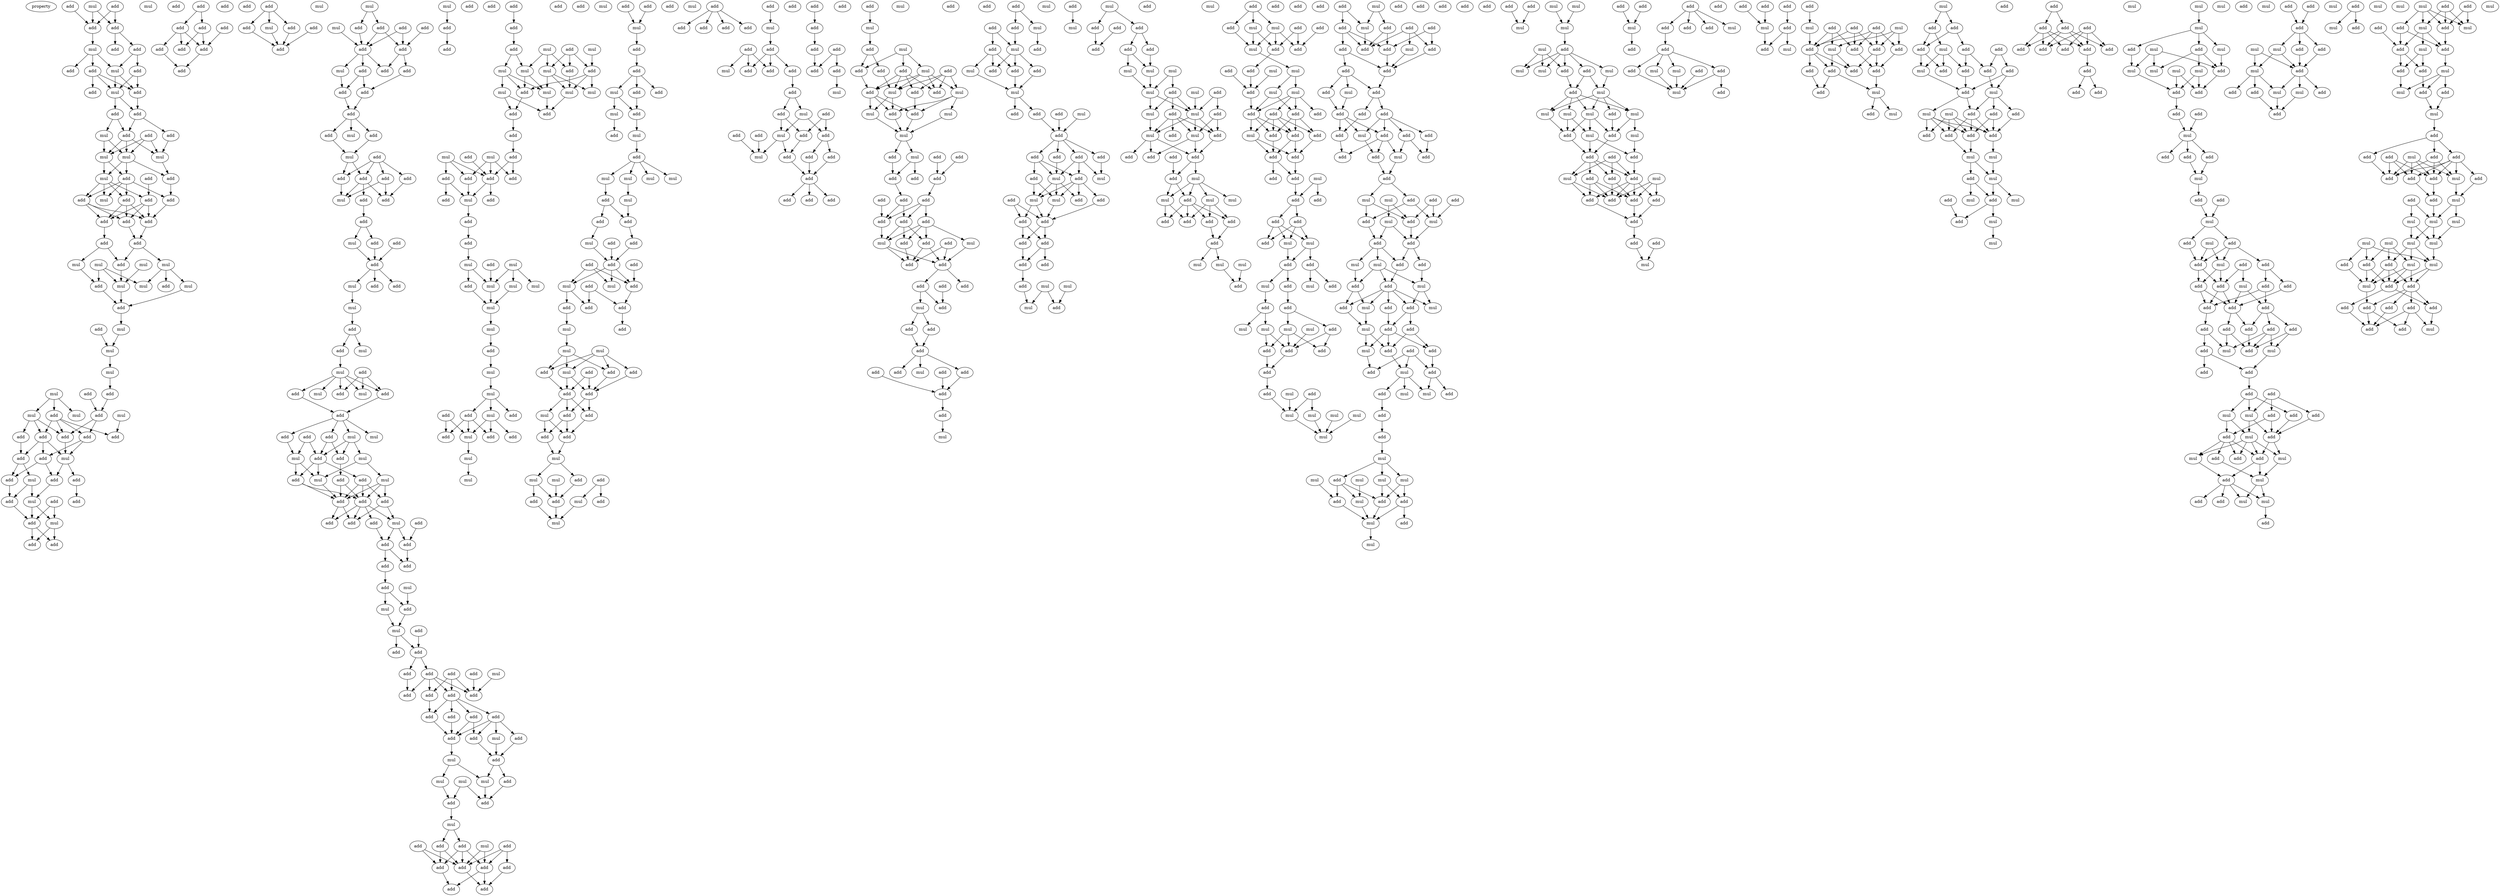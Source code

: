 digraph {
    node [fontcolor=black]
    property [mul=2,lf=1.7]
    0 [ label = add ];
    1 [ label = mul ];
    2 [ label = add ];
    3 [ label = add ];
    4 [ label = add ];
    5 [ label = mul ];
    6 [ label = add ];
    7 [ label = add ];
    8 [ label = add ];
    9 [ label = add ];
    10 [ label = add ];
    11 [ label = mul ];
    12 [ label = add ];
    13 [ label = mul ];
    14 [ label = add ];
    15 [ label = add ];
    16 [ label = add ];
    17 [ label = mul ];
    18 [ label = add ];
    19 [ label = add ];
    20 [ label = add ];
    21 [ label = mul ];
    22 [ label = mul ];
    23 [ label = mul ];
    24 [ label = mul ];
    25 [ label = add ];
    26 [ label = mul ];
    27 [ label = add ];
    28 [ label = add ];
    29 [ label = add ];
    30 [ label = mul ];
    31 [ label = add ];
    32 [ label = add ];
    33 [ label = add ];
    34 [ label = add ];
    35 [ label = add ];
    36 [ label = add ];
    37 [ label = add ];
    38 [ label = add ];
    39 [ label = mul ];
    40 [ label = add ];
    41 [ label = mul ];
    42 [ label = mul ];
    43 [ label = mul ];
    44 [ label = add ];
    45 [ label = mul ];
    46 [ label = add ];
    47 [ label = mul ];
    48 [ label = mul ];
    49 [ label = add ];
    50 [ label = add ];
    51 [ label = mul ];
    52 [ label = mul ];
    53 [ label = mul ];
    54 [ label = add ];
    55 [ label = mul ];
    56 [ label = add ];
    57 [ label = add ];
    58 [ label = mul ];
    59 [ label = mul ];
    60 [ label = add ];
    61 [ label = mul ];
    62 [ label = add ];
    63 [ label = add ];
    64 [ label = add ];
    65 [ label = add ];
    66 [ label = add ];
    67 [ label = mul ];
    68 [ label = add ];
    69 [ label = add ];
    70 [ label = add ];
    71 [ label = add ];
    72 [ label = mul ];
    73 [ label = add ];
    74 [ label = mul ];
    75 [ label = add ];
    76 [ label = add ];
    77 [ label = add ];
    78 [ label = add ];
    79 [ label = mul ];
    80 [ label = add ];
    81 [ label = add ];
    82 [ label = add ];
    83 [ label = add ];
    84 [ label = add ];
    85 [ label = add ];
    86 [ label = add ];
    87 [ label = add ];
    88 [ label = add ];
    89 [ label = add ];
    90 [ label = add ];
    91 [ label = add ];
    92 [ label = add ];
    93 [ label = add ];
    94 [ label = mul ];
    95 [ label = add ];
    96 [ label = add ];
    97 [ label = mul ];
    98 [ label = add ];
    99 [ label = add ];
    100 [ label = mul ];
    101 [ label = add ];
    102 [ label = add ];
    103 [ label = add ];
    104 [ label = add ];
    105 [ label = mul ];
    106 [ label = add ];
    107 [ label = add ];
    108 [ label = mul ];
    109 [ label = add ];
    110 [ label = add ];
    111 [ label = add ];
    112 [ label = add ];
    113 [ label = add ];
    114 [ label = add ];
    115 [ label = add ];
    116 [ label = mul ];
    117 [ label = add ];
    118 [ label = mul ];
    119 [ label = add ];
    120 [ label = add ];
    121 [ label = add ];
    122 [ label = add ];
    123 [ label = add ];
    124 [ label = add ];
    125 [ label = mul ];
    126 [ label = add ];
    127 [ label = add ];
    128 [ label = mul ];
    129 [ label = add ];
    130 [ label = add ];
    131 [ label = mul ];
    132 [ label = add ];
    133 [ label = add ];
    134 [ label = add ];
    135 [ label = add ];
    136 [ label = mul ];
    137 [ label = add ];
    138 [ label = add ];
    139 [ label = mul ];
    140 [ label = add ];
    141 [ label = add ];
    142 [ label = add ];
    143 [ label = mul ];
    144 [ label = add ];
    145 [ label = mul ];
    146 [ label = mul ];
    147 [ label = add ];
    148 [ label = add ];
    149 [ label = mul ];
    150 [ label = add ];
    151 [ label = add ];
    152 [ label = add ];
    153 [ label = mul ];
    154 [ label = add ];
    155 [ label = mul ];
    156 [ label = add ];
    157 [ label = mul ];
    158 [ label = mul ];
    159 [ label = add ];
    160 [ label = add ];
    161 [ label = mul ];
    162 [ label = mul ];
    163 [ label = add ];
    164 [ label = add ];
    165 [ label = add ];
    166 [ label = add ];
    167 [ label = add ];
    168 [ label = add ];
    169 [ label = add ];
    170 [ label = add ];
    171 [ label = mul ];
    172 [ label = add ];
    173 [ label = add ];
    174 [ label = add ];
    175 [ label = add ];
    176 [ label = add ];
    177 [ label = add ];
    178 [ label = mul ];
    179 [ label = add ];
    180 [ label = mul ];
    181 [ label = add ];
    182 [ label = mul ];
    183 [ label = add ];
    184 [ label = add ];
    185 [ label = add ];
    186 [ label = add ];
    187 [ label = mul ];
    188 [ label = add ];
    189 [ label = add ];
    190 [ label = add ];
    191 [ label = add ];
    192 [ label = add ];
    193 [ label = add ];
    194 [ label = add ];
    195 [ label = add ];
    196 [ label = add ];
    197 [ label = add ];
    198 [ label = add ];
    199 [ label = mul ];
    200 [ label = add ];
    201 [ label = add ];
    202 [ label = add ];
    203 [ label = mul ];
    204 [ label = add ];
    205 [ label = mul ];
    206 [ label = mul ];
    207 [ label = mul ];
    208 [ label = add ];
    209 [ label = add ];
    210 [ label = add ];
    211 [ label = mul ];
    212 [ label = add ];
    213 [ label = add ];
    214 [ label = add ];
    215 [ label = add ];
    216 [ label = mul ];
    217 [ label = add ];
    218 [ label = add ];
    219 [ label = add ];
    220 [ label = add ];
    221 [ label = add ];
    222 [ label = add ];
    223 [ label = add ];
    224 [ label = add ];
    225 [ label = add ];
    226 [ label = mul ];
    227 [ label = mul ];
    228 [ label = add ];
    229 [ label = add ];
    230 [ label = mul ];
    231 [ label = mul ];
    232 [ label = add ];
    233 [ label = mul ];
    234 [ label = add ];
    235 [ label = mul ];
    236 [ label = mul ];
    237 [ label = mul ];
    238 [ label = add ];
    239 [ label = mul ];
    240 [ label = add ];
    241 [ label = add ];
    242 [ label = add ];
    243 [ label = add ];
    244 [ label = add ];
    245 [ label = mul ];
    246 [ label = mul ];
    247 [ label = add ];
    248 [ label = add ];
    249 [ label = add ];
    250 [ label = add ];
    251 [ label = add ];
    252 [ label = mul ];
    253 [ label = add ];
    254 [ label = add ];
    255 [ label = add ];
    256 [ label = mul ];
    257 [ label = mul ];
    258 [ label = add ];
    259 [ label = mul ];
    260 [ label = add ];
    261 [ label = mul ];
    262 [ label = mul ];
    263 [ label = mul ];
    264 [ label = mul ];
    265 [ label = add ];
    266 [ label = add ];
    267 [ label = mul ];
    268 [ label = mul ];
    269 [ label = mul ];
    270 [ label = add ];
    271 [ label = add ];
    272 [ label = mul ];
    273 [ label = add ];
    274 [ label = add ];
    275 [ label = add ];
    276 [ label = add ];
    277 [ label = mul ];
    278 [ label = mul ];
    279 [ label = add ];
    280 [ label = add ];
    281 [ label = mul ];
    282 [ label = mul ];
    283 [ label = add ];
    284 [ label = add ];
    285 [ label = mul ];
    286 [ label = add ];
    287 [ label = add ];
    288 [ label = mul ];
    289 [ label = add ];
    290 [ label = add ];
    291 [ label = mul ];
    292 [ label = add ];
    293 [ label = mul ];
    294 [ label = mul ];
    295 [ label = mul ];
    296 [ label = add ];
    297 [ label = mul ];
    298 [ label = add ];
    299 [ label = mul ];
    300 [ label = add ];
    301 [ label = add ];
    302 [ label = add ];
    303 [ label = add ];
    304 [ label = mul ];
    305 [ label = add ];
    306 [ label = add ];
    307 [ label = add ];
    308 [ label = mul ];
    309 [ label = mul ];
    310 [ label = add ];
    311 [ label = add ];
    312 [ label = add ];
    313 [ label = add ];
    314 [ label = add ];
    315 [ label = mul ];
    316 [ label = add ];
    317 [ label = mul ];
    318 [ label = mul ];
    319 [ label = mul ];
    320 [ label = add ];
    321 [ label = add ];
    322 [ label = add ];
    323 [ label = add ];
    324 [ label = add ];
    325 [ label = add ];
    326 [ label = mul ];
    327 [ label = add ];
    328 [ label = add ];
    329 [ label = mul ];
    330 [ label = add ];
    331 [ label = add ];
    332 [ label = mul ];
    333 [ label = mul ];
    334 [ label = add ];
    335 [ label = add ];
    336 [ label = mul ];
    337 [ label = add ];
    338 [ label = add ];
    339 [ label = mul ];
    340 [ label = add ];
    341 [ label = mul ];
    342 [ label = add ];
    343 [ label = add ];
    344 [ label = add ];
    345 [ label = add ];
    346 [ label = add ];
    347 [ label = add ];
    348 [ label = mul ];
    349 [ label = add ];
    350 [ label = add ];
    351 [ label = add ];
    352 [ label = add ];
    353 [ label = add ];
    354 [ label = add ];
    355 [ label = mul ];
    356 [ label = add ];
    357 [ label = add ];
    358 [ label = add ];
    359 [ label = mul ];
    360 [ label = mul ];
    361 [ label = add ];
    362 [ label = add ];
    363 [ label = add ];
    364 [ label = add ];
    365 [ label = mul ];
    366 [ label = add ];
    367 [ label = add ];
    368 [ label = add ];
    369 [ label = add ];
    370 [ label = add ];
    371 [ label = add ];
    372 [ label = add ];
    373 [ label = add ];
    374 [ label = add ];
    375 [ label = add ];
    376 [ label = add ];
    377 [ label = add ];
    378 [ label = add ];
    379 [ label = add ];
    380 [ label = add ];
    381 [ label = mul ];
    382 [ label = mul ];
    383 [ label = mul ];
    384 [ label = add ];
    385 [ label = add ];
    386 [ label = add ];
    387 [ label = add ];
    388 [ label = mul ];
    389 [ label = add ];
    390 [ label = add ];
    391 [ label = add ];
    392 [ label = mul ];
    393 [ label = add ];
    394 [ label = mul ];
    395 [ label = add ];
    396 [ label = add ];
    397 [ label = mul ];
    398 [ label = mul ];
    399 [ label = mul ];
    400 [ label = add ];
    401 [ label = add ];
    402 [ label = mul ];
    403 [ label = add ];
    404 [ label = mul ];
    405 [ label = add ];
    406 [ label = add ];
    407 [ label = add ];
    408 [ label = add ];
    409 [ label = add ];
    410 [ label = add ];
    411 [ label = add ];
    412 [ label = add ];
    413 [ label = add ];
    414 [ label = add ];
    415 [ label = add ];
    416 [ label = add ];
    417 [ label = mul ];
    418 [ label = mul ];
    419 [ label = add ];
    420 [ label = add ];
    421 [ label = add ];
    422 [ label = add ];
    423 [ label = add ];
    424 [ label = add ];
    425 [ label = mul ];
    426 [ label = add ];
    427 [ label = add ];
    428 [ label = add ];
    429 [ label = add ];
    430 [ label = add ];
    431 [ label = add ];
    432 [ label = add ];
    433 [ label = mul ];
    434 [ label = add ];
    435 [ label = add ];
    436 [ label = mul ];
    437 [ label = add ];
    438 [ label = add ];
    439 [ label = add ];
    440 [ label = add ];
    441 [ label = add ];
    442 [ label = mul ];
    443 [ label = mul ];
    444 [ label = add ];
    445 [ label = mul ];
    446 [ label = add ];
    447 [ label = add ];
    448 [ label = mul ];
    449 [ label = add ];
    450 [ label = add ];
    451 [ label = mul ];
    452 [ label = add ];
    453 [ label = add ];
    454 [ label = add ];
    455 [ label = mul ];
    456 [ label = add ];
    457 [ label = add ];
    458 [ label = add ];
    459 [ label = add ];
    460 [ label = add ];
    461 [ label = mul ];
    462 [ label = mul ];
    463 [ label = add ];
    464 [ label = add ];
    465 [ label = add ];
    466 [ label = add ];
    467 [ label = mul ];
    468 [ label = mul ];
    469 [ label = add ];
    470 [ label = add ];
    471 [ label = add ];
    472 [ label = add ];
    473 [ label = add ];
    474 [ label = add ];
    475 [ label = add ];
    476 [ label = add ];
    477 [ label = mul ];
    478 [ label = mul ];
    479 [ label = mul ];
    480 [ label = add ];
    481 [ label = add ];
    482 [ label = mul ];
    483 [ label = mul ];
    484 [ label = add ];
    485 [ label = add ];
    486 [ label = add ];
    487 [ label = add ];
    488 [ label = add ];
    489 [ label = add ];
    490 [ label = mul ];
    491 [ label = mul ];
    492 [ label = mul ];
    493 [ label = mul ];
    494 [ label = add ];
    495 [ label = add ];
    496 [ label = mul ];
    497 [ label = add ];
    498 [ label = mul ];
    499 [ label = mul ];
    500 [ label = add ];
    501 [ label = add ];
    502 [ label = add ];
    503 [ label = mul ];
    504 [ label = mul ];
    505 [ label = add ];
    506 [ label = add ];
    507 [ label = add ];
    508 [ label = add ];
    509 [ label = add ];
    510 [ label = mul ];
    511 [ label = mul ];
    512 [ label = add ];
    513 [ label = add ];
    514 [ label = mul ];
    515 [ label = mul ];
    516 [ label = add ];
    517 [ label = add ];
    518 [ label = add ];
    519 [ label = add ];
    520 [ label = add ];
    521 [ label = mul ];
    522 [ label = mul ];
    523 [ label = mul ];
    524 [ label = mul ];
    525 [ label = add ];
    526 [ label = add ];
    527 [ label = add ];
    528 [ label = add ];
    529 [ label = mul ];
    530 [ label = add ];
    531 [ label = mul ];
    532 [ label = add ];
    533 [ label = mul ];
    534 [ label = add ];
    535 [ label = mul ];
    536 [ label = mul ];
    537 [ label = add ];
    538 [ label = add ];
    539 [ label = mul ];
    540 [ label = mul ];
    541 [ label = add ];
    542 [ label = add ];
    543 [ label = add ];
    544 [ label = add ];
    545 [ label = add ];
    546 [ label = add ];
    547 [ label = add ];
    548 [ label = add ];
    549 [ label = mul ];
    550 [ label = add ];
    551 [ label = add ];
    552 [ label = mul ];
    553 [ label = add ];
    554 [ label = add ];
    555 [ label = add ];
    556 [ label = add ];
    557 [ label = add ];
    558 [ label = add ];
    559 [ label = add ];
    560 [ label = add ];
    561 [ label = mul ];
    562 [ label = mul ];
    563 [ label = add ];
    564 [ label = add ];
    565 [ label = add ];
    566 [ label = mul ];
    567 [ label = add ];
    568 [ label = mul ];
    569 [ label = add ];
    570 [ label = add ];
    571 [ label = add ];
    572 [ label = mul ];
    573 [ label = add ];
    574 [ label = mul ];
    575 [ label = mul ];
    576 [ label = mul ];
    577 [ label = add ];
    578 [ label = add ];
    579 [ label = add ];
    580 [ label = add ];
    581 [ label = add ];
    582 [ label = mul ];
    583 [ label = add ];
    584 [ label = add ];
    585 [ label = mul ];
    586 [ label = mul ];
    587 [ label = mul ];
    588 [ label = mul ];
    589 [ label = mul ];
    590 [ label = add ];
    591 [ label = add ];
    592 [ label = mul ];
    593 [ label = add ];
    594 [ label = add ];
    595 [ label = mul ];
    596 [ label = add ];
    597 [ label = add ];
    598 [ label = add ];
    599 [ label = add ];
    600 [ label = add ];
    601 [ label = add ];
    602 [ label = mul ];
    603 [ label = add ];
    604 [ label = add ];
    605 [ label = add ];
    606 [ label = add ];
    607 [ label = mul ];
    608 [ label = add ];
    609 [ label = add ];
    610 [ label = add ];
    611 [ label = add ];
    612 [ label = add ];
    613 [ label = add ];
    614 [ label = mul ];
    615 [ label = add ];
    616 [ label = add ];
    617 [ label = add ];
    618 [ label = mul ];
    619 [ label = add ];
    620 [ label = add ];
    621 [ label = add ];
    622 [ label = mul ];
    623 [ label = add ];
    624 [ label = mul ];
    625 [ label = add ];
    626 [ label = add ];
    627 [ label = mul ];
    628 [ label = add ];
    629 [ label = mul ];
    630 [ label = add ];
    631 [ label = add ];
    632 [ label = mul ];
    633 [ label = add ];
    634 [ label = add ];
    635 [ label = mul ];
    636 [ label = add ];
    637 [ label = mul ];
    638 [ label = add ];
    639 [ label = add ];
    640 [ label = add ];
    641 [ label = add ];
    642 [ label = mul ];
    643 [ label = mul ];
    644 [ label = add ];
    645 [ label = add ];
    646 [ label = mul ];
    647 [ label = add ];
    648 [ label = add ];
    649 [ label = mul ];
    650 [ label = add ];
    651 [ label = add ];
    652 [ label = mul ];
    653 [ label = add ];
    654 [ label = add ];
    655 [ label = mul ];
    656 [ label = add ];
    657 [ label = add ];
    658 [ label = mul ];
    659 [ label = add ];
    660 [ label = add ];
    661 [ label = add ];
    662 [ label = add ];
    663 [ label = mul ];
    664 [ label = mul ];
    665 [ label = mul ];
    666 [ label = mul ];
    667 [ label = mul ];
    668 [ label = add ];
    669 [ label = add ];
    670 [ label = add ];
    671 [ label = mul ];
    672 [ label = add ];
    673 [ label = add ];
    674 [ label = mul ];
    675 [ label = mul ];
    676 [ label = add ];
    677 [ label = add ];
    678 [ label = add ];
    679 [ label = mul ];
    680 [ label = mul ];
    681 [ label = mul ];
    682 [ label = mul ];
    683 [ label = mul ];
    684 [ label = add ];
    685 [ label = mul ];
    686 [ label = add ];
    687 [ label = add ];
    688 [ label = mul ];
    689 [ label = mul ];
    690 [ label = mul ];
    691 [ label = add ];
    692 [ label = add ];
    693 [ label = mul ];
    694 [ label = mul ];
    695 [ label = mul ];
    696 [ label = mul ];
    697 [ label = add ];
    698 [ label = mul ];
    699 [ label = add ];
    700 [ label = mul ];
    701 [ label = add ];
    702 [ label = add ];
    703 [ label = add ];
    704 [ label = add ];
    705 [ label = mul ];
    706 [ label = add ];
    707 [ label = add ];
    708 [ label = mul ];
    709 [ label = add ];
    710 [ label = add ];
    711 [ label = add ];
    712 [ label = add ];
    713 [ label = add ];
    714 [ label = add ];
    715 [ label = add ];
    716 [ label = add ];
    717 [ label = add ];
    718 [ label = mul ];
    719 [ label = mul ];
    720 [ label = add ];
    721 [ label = add ];
    722 [ label = add ];
    723 [ label = add ];
    724 [ label = mul ];
    725 [ label = add ];
    726 [ label = add ];
    727 [ label = add ];
    728 [ label = add ];
    729 [ label = add ];
    730 [ label = mul ];
    731 [ label = mul ];
    732 [ label = mul ];
    733 [ label = add ];
    734 [ label = add ];
    735 [ label = add ];
    736 [ label = add ];
    737 [ label = add ];
    738 [ label = mul ];
    739 [ label = add ];
    740 [ label = add ];
    741 [ label = mul ];
    742 [ label = add ];
    743 [ label = mul ];
    744 [ label = add ];
    745 [ label = add ];
    746 [ label = add ];
    747 [ label = mul ];
    748 [ label = add ];
    749 [ label = mul ];
    750 [ label = add ];
    751 [ label = add ];
    752 [ label = add ];
    753 [ label = add ];
    754 [ label = add ];
    755 [ label = add ];
    756 [ label = add ];
    757 [ label = add ];
    758 [ label = mul ];
    759 [ label = add ];
    760 [ label = mul ];
    761 [ label = mul ];
    762 [ label = add ];
    763 [ label = add ];
    764 [ label = mul ];
    765 [ label = add ];
    766 [ label = add ];
    767 [ label = add ];
    768 [ label = add ];
    769 [ label = add ];
    770 [ label = add ];
    771 [ label = add ];
    772 [ label = mul ];
    773 [ label = add ];
    774 [ label = mul ];
    775 [ label = mul ];
    776 [ label = add ];
    777 [ label = mul ];
    778 [ label = add ];
    779 [ label = add ];
    780 [ label = add ];
    781 [ label = add ];
    782 [ label = add ];
    783 [ label = add ];
    784 [ label = mul ];
    785 [ label = mul ];
    786 [ label = mul ];
    787 [ label = add ];
    788 [ label = add ];
    789 [ label = add ];
    790 [ label = mul ];
    791 [ label = add ];
    792 [ label = mul ];
    793 [ label = add ];
    794 [ label = mul ];
    795 [ label = mul ];
    796 [ label = add ];
    797 [ label = mul ];
    798 [ label = add ];
    799 [ label = add ];
    800 [ label = add ];
    801 [ label = add ];
    802 [ label = add ];
    803 [ label = add ];
    804 [ label = add ];
    805 [ label = add ];
    806 [ label = add ];
    807 [ label = mul ];
    808 [ label = add ];
    809 [ label = add ];
    810 [ label = mul ];
    811 [ label = add ];
    812 [ label = mul ];
    813 [ label = mul ];
    814 [ label = mul ];
    815 [ label = add ];
    816 [ label = mul ];
    817 [ label = add ];
    818 [ label = mul ];
    819 [ label = mul ];
    820 [ label = mul ];
    821 [ label = add ];
    822 [ label = add ];
    823 [ label = add ];
    824 [ label = add ];
    825 [ label = mul ];
    826 [ label = add ];
    827 [ label = add ];
    828 [ label = add ];
    829 [ label = mul ];
    830 [ label = add ];
    831 [ label = add ];
    832 [ label = mul ];
    833 [ label = add ];
    834 [ label = mul ];
    835 [ label = add ];
    836 [ label = add ];
    837 [ label = add ];
    838 [ label = mul ];
    839 [ label = add ];
    840 [ label = add ];
    841 [ label = add ];
    842 [ label = mul ];
    843 [ label = add ];
    844 [ label = add ];
    845 [ label = add ];
    846 [ label = add ];
    847 [ label = add ];
    848 [ label = add ];
    849 [ label = add ];
    850 [ label = add ];
    851 [ label = add ];
    852 [ label = add ];
    853 [ label = add ];
    854 [ label = add ];
    855 [ label = mul ];
    856 [ label = mul ];
    857 [ label = add ];
    858 [ label = add ];
    859 [ label = add ];
    860 [ label = add ];
    861 [ label = mul ];
    862 [ label = add ];
    863 [ label = mul ];
    864 [ label = add ];
    865 [ label = add ];
    866 [ label = add ];
    867 [ label = mul ];
    868 [ label = add ];
    869 [ label = mul ];
    870 [ label = add ];
    871 [ label = add ];
    872 [ label = add ];
    873 [ label = mul ];
    874 [ label = mul ];
    875 [ label = add ];
    876 [ label = mul ];
    877 [ label = add ];
    878 [ label = add ];
    879 [ label = add ];
    880 [ label = mul ];
    881 [ label = add ];
    882 [ label = mul ];
    883 [ label = add ];
    884 [ label = mul ];
    885 [ label = add ];
    886 [ label = add ];
    887 [ label = mul ];
    888 [ label = add ];
    889 [ label = mul ];
    890 [ label = add ];
    891 [ label = mul ];
    892 [ label = add ];
    893 [ label = mul ];
    894 [ label = add ];
    895 [ label = add ];
    896 [ label = add ];
    897 [ label = mul ];
    898 [ label = add ];
    899 [ label = add ];
    900 [ label = mul ];
    901 [ label = add ];
    902 [ label = mul ];
    903 [ label = mul ];
    904 [ label = add ];
    905 [ label = add ];
    906 [ label = mul ];
    907 [ label = add ];
    908 [ label = add ];
    909 [ label = mul ];
    910 [ label = mul ];
    911 [ label = add ];
    912 [ label = add ];
    913 [ label = add ];
    914 [ label = mul ];
    915 [ label = add ];
    916 [ label = mul ];
    917 [ label = add ];
    918 [ label = add ];
    919 [ label = mul ];
    920 [ label = add ];
    921 [ label = mul ];
    922 [ label = mul ];
    923 [ label = add ];
    924 [ label = add ];
    925 [ label = add ];
    926 [ label = add ];
    927 [ label = mul ];
    928 [ label = add ];
    929 [ label = add ];
    930 [ label = add ];
    931 [ label = add ];
    932 [ label = mul ];
    933 [ label = add ];
    934 [ label = add ];
    935 [ label = mul ];
    936 [ label = add ];
    937 [ label = mul ];
    938 [ label = mul ];
    939 [ label = mul ];
    940 [ label = mul ];
    941 [ label = mul ];
    942 [ label = mul ];
    943 [ label = mul ];
    944 [ label = mul ];
    945 [ label = add ];
    946 [ label = add ];
    947 [ label = add ];
    948 [ label = mul ];
    949 [ label = add ];
    950 [ label = add ];
    951 [ label = mul ];
    952 [ label = add ];
    953 [ label = add ];
    954 [ label = add ];
    955 [ label = add ];
    956 [ label = add ];
    957 [ label = add ];
    958 [ label = mul ];
    959 [ label = add ];
    0 -> 3 [ name = 0 ];
    0 -> 4 [ name = 1 ];
    1 -> 3 [ name = 2 ];
    1 -> 4 [ name = 3 ];
    2 -> 3 [ name = 4 ];
    3 -> 5 [ name = 5 ];
    4 -> 6 [ name = 6 ];
    4 -> 7 [ name = 7 ];
    5 -> 8 [ name = 8 ];
    5 -> 9 [ name = 9 ];
    5 -> 11 [ name = 10 ];
    7 -> 10 [ name = 11 ];
    7 -> 11 [ name = 12 ];
    9 -> 12 [ name = 13 ];
    9 -> 13 [ name = 14 ];
    9 -> 14 [ name = 15 ];
    10 -> 12 [ name = 16 ];
    10 -> 13 [ name = 17 ];
    11 -> 12 [ name = 18 ];
    11 -> 13 [ name = 19 ];
    12 -> 15 [ name = 20 ];
    13 -> 15 [ name = 21 ];
    13 -> 16 [ name = 22 ];
    15 -> 19 [ name = 23 ];
    15 -> 20 [ name = 24 ];
    16 -> 17 [ name = 25 ];
    16 -> 20 [ name = 26 ];
    17 -> 21 [ name = 27 ];
    17 -> 22 [ name = 28 ];
    18 -> 21 [ name = 29 ];
    18 -> 22 [ name = 30 ];
    18 -> 24 [ name = 31 ];
    19 -> 24 [ name = 32 ];
    20 -> 21 [ name = 33 ];
    20 -> 22 [ name = 34 ];
    20 -> 24 [ name = 35 ];
    21 -> 25 [ name = 36 ];
    21 -> 26 [ name = 37 ];
    21 -> 28 [ name = 38 ];
    22 -> 26 [ name = 39 ];
    22 -> 28 [ name = 40 ];
    24 -> 25 [ name = 41 ];
    25 -> 29 [ name = 42 ];
    26 -> 30 [ name = 43 ];
    26 -> 31 [ name = 44 ];
    26 -> 32 [ name = 45 ];
    26 -> 33 [ name = 46 ];
    27 -> 33 [ name = 47 ];
    28 -> 29 [ name = 48 ];
    28 -> 30 [ name = 49 ];
    28 -> 31 [ name = 50 ];
    28 -> 32 [ name = 51 ];
    29 -> 35 [ name = 52 ];
    31 -> 34 [ name = 53 ];
    31 -> 35 [ name = 54 ];
    31 -> 36 [ name = 55 ];
    32 -> 34 [ name = 56 ];
    32 -> 35 [ name = 57 ];
    32 -> 36 [ name = 58 ];
    33 -> 34 [ name = 59 ];
    33 -> 35 [ name = 60 ];
    33 -> 36 [ name = 61 ];
    34 -> 38 [ name = 62 ];
    35 -> 38 [ name = 63 ];
    36 -> 37 [ name = 64 ];
    37 -> 40 [ name = 65 ];
    37 -> 43 [ name = 66 ];
    38 -> 40 [ name = 67 ];
    38 -> 41 [ name = 68 ];
    39 -> 47 [ name = 69 ];
    40 -> 47 [ name = 70 ];
    41 -> 45 [ name = 71 ];
    41 -> 46 [ name = 72 ];
    41 -> 48 [ name = 73 ];
    42 -> 44 [ name = 74 ];
    42 -> 47 [ name = 75 ];
    42 -> 48 [ name = 76 ];
    43 -> 44 [ name = 77 ];
    44 -> 49 [ name = 78 ];
    45 -> 49 [ name = 79 ];
    47 -> 49 [ name = 80 ];
    49 -> 51 [ name = 81 ];
    50 -> 52 [ name = 82 ];
    51 -> 52 [ name = 83 ];
    52 -> 53 [ name = 84 ];
    53 -> 56 [ name = 85 ];
    54 -> 60 [ name = 86 ];
    55 -> 57 [ name = 87 ];
    55 -> 58 [ name = 88 ];
    55 -> 59 [ name = 89 ];
    56 -> 60 [ name = 90 ];
    57 -> 63 [ name = 91 ];
    57 -> 64 [ name = 92 ];
    57 -> 65 [ name = 93 ];
    57 -> 66 [ name = 94 ];
    59 -> 62 [ name = 95 ];
    59 -> 63 [ name = 96 ];
    59 -> 66 [ name = 97 ];
    60 -> 63 [ name = 98 ];
    60 -> 65 [ name = 99 ];
    61 -> 64 [ name = 100 ];
    62 -> 69 [ name = 101 ];
    63 -> 67 [ name = 102 ];
    65 -> 67 [ name = 103 ];
    65 -> 68 [ name = 104 ];
    66 -> 67 [ name = 105 ];
    66 -> 68 [ name = 106 ];
    66 -> 69 [ name = 107 ];
    67 -> 71 [ name = 108 ];
    67 -> 73 [ name = 109 ];
    68 -> 70 [ name = 110 ];
    68 -> 71 [ name = 111 ];
    69 -> 70 [ name = 112 ];
    69 -> 72 [ name = 113 ];
    70 -> 76 [ name = 114 ];
    71 -> 74 [ name = 115 ];
    72 -> 74 [ name = 116 ];
    72 -> 76 [ name = 117 ];
    73 -> 77 [ name = 118 ];
    74 -> 78 [ name = 119 ];
    74 -> 79 [ name = 120 ];
    75 -> 78 [ name = 121 ];
    75 -> 79 [ name = 122 ];
    76 -> 78 [ name = 123 ];
    78 -> 80 [ name = 124 ];
    78 -> 81 [ name = 125 ];
    79 -> 80 [ name = 126 ];
    79 -> 81 [ name = 127 ];
    83 -> 84 [ name = 128 ];
    83 -> 87 [ name = 129 ];
    84 -> 89 [ name = 130 ];
    84 -> 90 [ name = 131 ];
    84 -> 91 [ name = 132 ];
    85 -> 90 [ name = 133 ];
    87 -> 90 [ name = 134 ];
    87 -> 91 [ name = 135 ];
    89 -> 92 [ name = 136 ];
    90 -> 92 [ name = 137 ];
    93 -> 96 [ name = 138 ];
    93 -> 97 [ name = 139 ];
    93 -> 98 [ name = 140 ];
    95 -> 99 [ name = 141 ];
    96 -> 99 [ name = 142 ];
    97 -> 99 [ name = 143 ];
    98 -> 99 [ name = 144 ];
    100 -> 101 [ name = 145 ];
    100 -> 104 [ name = 146 ];
    101 -> 107 [ name = 147 ];
    102 -> 106 [ name = 148 ];
    103 -> 106 [ name = 149 ];
    103 -> 107 [ name = 150 ];
    104 -> 106 [ name = 151 ];
    104 -> 107 [ name = 152 ];
    105 -> 107 [ name = 153 ];
    106 -> 109 [ name = 154 ];
    106 -> 111 [ name = 155 ];
    107 -> 108 [ name = 156 ];
    107 -> 110 [ name = 157 ];
    107 -> 111 [ name = 158 ];
    108 -> 112 [ name = 159 ];
    109 -> 113 [ name = 160 ];
    110 -> 112 [ name = 161 ];
    110 -> 113 [ name = 162 ];
    112 -> 114 [ name = 163 ];
    113 -> 114 [ name = 164 ];
    114 -> 115 [ name = 165 ];
    114 -> 116 [ name = 166 ];
    114 -> 117 [ name = 167 ];
    115 -> 118 [ name = 168 ];
    117 -> 118 [ name = 169 ];
    118 -> 120 [ name = 170 ];
    118 -> 123 [ name = 171 ];
    119 -> 120 [ name = 172 ];
    119 -> 121 [ name = 173 ];
    119 -> 122 [ name = 174 ];
    119 -> 123 [ name = 175 ];
    120 -> 124 [ name = 176 ];
    120 -> 125 [ name = 177 ];
    120 -> 126 [ name = 178 ];
    121 -> 126 [ name = 179 ];
    122 -> 125 [ name = 180 ];
    122 -> 126 [ name = 181 ];
    123 -> 125 [ name = 182 ];
    124 -> 127 [ name = 183 ];
    127 -> 128 [ name = 184 ];
    127 -> 130 [ name = 185 ];
    128 -> 133 [ name = 186 ];
    129 -> 133 [ name = 187 ];
    130 -> 133 [ name = 188 ];
    131 -> 132 [ name = 189 ];
    132 -> 135 [ name = 190 ];
    133 -> 136 [ name = 191 ];
    133 -> 137 [ name = 192 ];
    133 -> 138 [ name = 193 ];
    136 -> 139 [ name = 194 ];
    139 -> 140 [ name = 195 ];
    140 -> 141 [ name = 196 ];
    140 -> 143 [ name = 197 ];
    141 -> 145 [ name = 198 ];
    144 -> 146 [ name = 199 ];
    144 -> 148 [ name = 200 ];
    144 -> 150 [ name = 201 ];
    145 -> 146 [ name = 202 ];
    145 -> 147 [ name = 203 ];
    145 -> 148 [ name = 204 ];
    145 -> 149 [ name = 205 ];
    145 -> 150 [ name = 206 ];
    147 -> 151 [ name = 207 ];
    148 -> 151 [ name = 208 ];
    151 -> 152 [ name = 209 ];
    151 -> 153 [ name = 210 ];
    151 -> 154 [ name = 211 ];
    151 -> 155 [ name = 212 ];
    152 -> 159 [ name = 213 ];
    152 -> 160 [ name = 214 ];
    154 -> 158 [ name = 215 ];
    155 -> 157 [ name = 216 ];
    155 -> 159 [ name = 217 ];
    155 -> 160 [ name = 218 ];
    156 -> 158 [ name = 219 ];
    156 -> 160 [ name = 220 ];
    157 -> 161 [ name = 221 ];
    157 -> 162 [ name = 222 ];
    158 -> 162 [ name = 223 ];
    158 -> 163 [ name = 224 ];
    159 -> 165 [ name = 225 ];
    160 -> 162 [ name = 226 ];
    160 -> 163 [ name = 227 ];
    160 -> 164 [ name = 228 ];
    161 -> 166 [ name = 229 ];
    161 -> 167 [ name = 230 ];
    161 -> 168 [ name = 231 ];
    162 -> 166 [ name = 232 ];
    163 -> 166 [ name = 233 ];
    163 -> 167 [ name = 234 ];
    164 -> 166 [ name = 235 ];
    164 -> 167 [ name = 236 ];
    164 -> 168 [ name = 237 ];
    165 -> 166 [ name = 238 ];
    165 -> 167 [ name = 239 ];
    166 -> 172 [ name = 240 ];
    166 -> 173 [ name = 241 ];
    167 -> 169 [ name = 242 ];
    167 -> 171 [ name = 243 ];
    167 -> 172 [ name = 244 ];
    167 -> 173 [ name = 245 ];
    168 -> 171 [ name = 246 ];
    168 -> 172 [ name = 247 ];
    169 -> 174 [ name = 248 ];
    170 -> 175 [ name = 249 ];
    171 -> 174 [ name = 250 ];
    171 -> 175 [ name = 251 ];
    174 -> 176 [ name = 252 ];
    174 -> 177 [ name = 253 ];
    175 -> 176 [ name = 254 ];
    177 -> 179 [ name = 255 ];
    178 -> 181 [ name = 256 ];
    179 -> 180 [ name = 257 ];
    179 -> 181 [ name = 258 ];
    180 -> 182 [ name = 259 ];
    181 -> 182 [ name = 260 ];
    182 -> 184 [ name = 261 ];
    182 -> 185 [ name = 262 ];
    183 -> 185 [ name = 263 ];
    185 -> 188 [ name = 264 ];
    185 -> 189 [ name = 265 ];
    186 -> 192 [ name = 266 ];
    186 -> 193 [ name = 267 ];
    186 -> 194 [ name = 268 ];
    187 -> 194 [ name = 269 ];
    188 -> 191 [ name = 270 ];
    189 -> 191 [ name = 271 ];
    189 -> 192 [ name = 272 ];
    189 -> 193 [ name = 273 ];
    189 -> 194 [ name = 274 ];
    190 -> 194 [ name = 275 ];
    192 -> 195 [ name = 276 ];
    193 -> 195 [ name = 277 ];
    193 -> 196 [ name = 278 ];
    193 -> 197 [ name = 279 ];
    193 -> 198 [ name = 280 ];
    195 -> 201 [ name = 281 ];
    196 -> 201 [ name = 282 ];
    196 -> 202 [ name = 283 ];
    197 -> 199 [ name = 284 ];
    197 -> 200 [ name = 285 ];
    197 -> 201 [ name = 286 ];
    197 -> 202 [ name = 287 ];
    198 -> 201 [ name = 288 ];
    199 -> 204 [ name = 289 ];
    200 -> 204 [ name = 290 ];
    201 -> 203 [ name = 291 ];
    202 -> 204 [ name = 292 ];
    203 -> 206 [ name = 293 ];
    203 -> 207 [ name = 294 ];
    204 -> 206 [ name = 295 ];
    204 -> 208 [ name = 296 ];
    205 -> 209 [ name = 297 ];
    205 -> 210 [ name = 298 ];
    206 -> 209 [ name = 299 ];
    207 -> 210 [ name = 300 ];
    208 -> 209 [ name = 301 ];
    210 -> 211 [ name = 302 ];
    211 -> 212 [ name = 303 ];
    211 -> 213 [ name = 304 ];
    212 -> 217 [ name = 305 ];
    212 -> 218 [ name = 306 ];
    212 -> 220 [ name = 307 ];
    213 -> 217 [ name = 308 ];
    213 -> 218 [ name = 309 ];
    214 -> 218 [ name = 310 ];
    214 -> 219 [ name = 311 ];
    214 -> 220 [ name = 312 ];
    215 -> 217 [ name = 313 ];
    215 -> 218 [ name = 314 ];
    216 -> 218 [ name = 315 ];
    216 -> 220 [ name = 316 ];
    217 -> 221 [ name = 317 ];
    218 -> 222 [ name = 318 ];
    219 -> 222 [ name = 319 ];
    220 -> 221 [ name = 320 ];
    220 -> 222 [ name = 321 ];
    223 -> 224 [ name = 322 ];
    224 -> 228 [ name = 323 ];
    225 -> 231 [ name = 324 ];
    225 -> 232 [ name = 325 ];
    225 -> 234 [ name = 326 ];
    226 -> 231 [ name = 327 ];
    226 -> 233 [ name = 328 ];
    226 -> 234 [ name = 329 ];
    227 -> 232 [ name = 330 ];
    228 -> 230 [ name = 331 ];
    228 -> 233 [ name = 332 ];
    230 -> 235 [ name = 333 ];
    230 -> 238 [ name = 334 ];
    230 -> 239 [ name = 335 ];
    231 -> 236 [ name = 336 ];
    231 -> 237 [ name = 337 ];
    231 -> 239 [ name = 338 ];
    232 -> 236 [ name = 339 ];
    232 -> 237 [ name = 340 ];
    232 -> 238 [ name = 341 ];
    233 -> 238 [ name = 342 ];
    233 -> 239 [ name = 343 ];
    234 -> 237 [ name = 344 ];
    235 -> 240 [ name = 345 ];
    235 -> 241 [ name = 346 ];
    237 -> 240 [ name = 347 ];
    238 -> 241 [ name = 348 ];
    239 -> 240 [ name = 349 ];
    241 -> 242 [ name = 350 ];
    242 -> 243 [ name = 351 ];
    243 -> 249 [ name = 352 ];
    243 -> 250 [ name = 353 ];
    244 -> 249 [ name = 354 ];
    245 -> 247 [ name = 355 ];
    245 -> 249 [ name = 356 ];
    245 -> 250 [ name = 357 ];
    246 -> 247 [ name = 358 ];
    246 -> 248 [ name = 359 ];
    246 -> 249 [ name = 360 ];
    247 -> 252 [ name = 361 ];
    248 -> 251 [ name = 362 ];
    248 -> 252 [ name = 363 ];
    249 -> 252 [ name = 364 ];
    249 -> 253 [ name = 365 ];
    252 -> 254 [ name = 366 ];
    254 -> 255 [ name = 367 ];
    255 -> 256 [ name = 368 ];
    256 -> 259 [ name = 369 ];
    256 -> 260 [ name = 370 ];
    257 -> 259 [ name = 371 ];
    257 -> 261 [ name = 372 ];
    257 -> 262 [ name = 373 ];
    258 -> 259 [ name = 374 ];
    259 -> 263 [ name = 375 ];
    260 -> 263 [ name = 376 ];
    261 -> 263 [ name = 377 ];
    263 -> 264 [ name = 378 ];
    264 -> 265 [ name = 379 ];
    265 -> 268 [ name = 380 ];
    268 -> 269 [ name = 381 ];
    269 -> 270 [ name = 382 ];
    269 -> 271 [ name = 383 ];
    269 -> 272 [ name = 384 ];
    270 -> 274 [ name = 385 ];
    270 -> 275 [ name = 386 ];
    270 -> 277 [ name = 387 ];
    272 -> 274 [ name = 388 ];
    272 -> 276 [ name = 389 ];
    272 -> 277 [ name = 390 ];
    273 -> 275 [ name = 391 ];
    273 -> 277 [ name = 392 ];
    277 -> 278 [ name = 393 ];
    278 -> 281 [ name = 394 ];
    279 -> 282 [ name = 395 ];
    280 -> 282 [ name = 396 ];
    282 -> 283 [ name = 397 ];
    283 -> 284 [ name = 398 ];
    284 -> 285 [ name = 399 ];
    284 -> 286 [ name = 400 ];
    284 -> 287 [ name = 401 ];
    285 -> 288 [ name = 402 ];
    285 -> 289 [ name = 403 ];
    286 -> 289 [ name = 404 ];
    288 -> 290 [ name = 405 ];
    289 -> 291 [ name = 406 ];
    291 -> 292 [ name = 407 ];
    292 -> 293 [ name = 408 ];
    292 -> 294 [ name = 409 ];
    292 -> 295 [ name = 410 ];
    292 -> 297 [ name = 411 ];
    293 -> 298 [ name = 412 ];
    295 -> 299 [ name = 413 ];
    298 -> 300 [ name = 414 ];
    298 -> 301 [ name = 415 ];
    299 -> 301 [ name = 416 ];
    300 -> 304 [ name = 417 ];
    301 -> 302 [ name = 418 ];
    302 -> 305 [ name = 419 ];
    303 -> 305 [ name = 420 ];
    304 -> 305 [ name = 421 ];
    305 -> 308 [ name = 422 ];
    305 -> 309 [ name = 423 ];
    305 -> 310 [ name = 424 ];
    306 -> 308 [ name = 425 ];
    306 -> 309 [ name = 426 ];
    306 -> 310 [ name = 427 ];
    307 -> 310 [ name = 428 ];
    308 -> 312 [ name = 429 ];
    308 -> 313 [ name = 430 ];
    310 -> 314 [ name = 431 ];
    311 -> 312 [ name = 432 ];
    311 -> 314 [ name = 433 ];
    313 -> 315 [ name = 434 ];
    314 -> 316 [ name = 435 ];
    315 -> 318 [ name = 436 ];
    317 -> 319 [ name = 437 ];
    317 -> 320 [ name = 438 ];
    317 -> 321 [ name = 439 ];
    317 -> 322 [ name = 440 ];
    318 -> 319 [ name = 441 ];
    318 -> 320 [ name = 442 ];
    318 -> 321 [ name = 443 ];
    319 -> 324 [ name = 444 ];
    319 -> 325 [ name = 445 ];
    320 -> 325 [ name = 446 ];
    321 -> 324 [ name = 447 ];
    322 -> 324 [ name = 448 ];
    323 -> 324 [ name = 449 ];
    323 -> 325 [ name = 450 ];
    324 -> 327 [ name = 451 ];
    324 -> 328 [ name = 452 ];
    325 -> 326 [ name = 453 ];
    325 -> 327 [ name = 454 ];
    325 -> 328 [ name = 455 ];
    326 -> 330 [ name = 456 ];
    326 -> 331 [ name = 457 ];
    327 -> 331 [ name = 458 ];
    328 -> 330 [ name = 459 ];
    328 -> 331 [ name = 460 ];
    330 -> 332 [ name = 461 ];
    331 -> 332 [ name = 462 ];
    332 -> 333 [ name = 463 ];
    332 -> 334 [ name = 464 ];
    333 -> 338 [ name = 465 ];
    333 -> 340 [ name = 466 ];
    334 -> 338 [ name = 467 ];
    335 -> 337 [ name = 468 ];
    335 -> 339 [ name = 469 ];
    336 -> 338 [ name = 470 ];
    338 -> 341 [ name = 471 ];
    339 -> 341 [ name = 472 ];
    340 -> 341 [ name = 473 ];
    342 -> 344 [ name = 474 ];
    342 -> 345 [ name = 475 ];
    342 -> 346 [ name = 476 ];
    342 -> 347 [ name = 477 ];
    343 -> 348 [ name = 478 ];
    348 -> 350 [ name = 479 ];
    350 -> 352 [ name = 480 ];
    350 -> 353 [ name = 481 ];
    350 -> 354 [ name = 482 ];
    351 -> 352 [ name = 483 ];
    351 -> 353 [ name = 484 ];
    351 -> 355 [ name = 485 ];
    354 -> 356 [ name = 486 ];
    356 -> 357 [ name = 487 ];
    356 -> 359 [ name = 488 ];
    357 -> 360 [ name = 489 ];
    357 -> 364 [ name = 490 ];
    358 -> 361 [ name = 491 ];
    358 -> 364 [ name = 492 ];
    359 -> 360 [ name = 493 ];
    359 -> 361 [ name = 494 ];
    360 -> 365 [ name = 495 ];
    360 -> 368 [ name = 496 ];
    361 -> 366 [ name = 497 ];
    361 -> 367 [ name = 498 ];
    362 -> 365 [ name = 499 ];
    363 -> 365 [ name = 500 ];
    364 -> 368 [ name = 501 ];
    366 -> 369 [ name = 502 ];
    367 -> 369 [ name = 503 ];
    368 -> 369 [ name = 504 ];
    369 -> 370 [ name = 505 ];
    369 -> 371 [ name = 506 ];
    369 -> 372 [ name = 507 ];
    373 -> 375 [ name = 508 ];
    375 -> 377 [ name = 509 ];
    376 -> 379 [ name = 510 ];
    376 -> 380 [ name = 511 ];
    377 -> 380 [ name = 512 ];
    378 -> 382 [ name = 513 ];
    379 -> 381 [ name = 514 ];
    382 -> 384 [ name = 515 ];
    383 -> 387 [ name = 516 ];
    383 -> 388 [ name = 517 ];
    383 -> 389 [ name = 518 ];
    384 -> 386 [ name = 519 ];
    384 -> 389 [ name = 520 ];
    385 -> 390 [ name = 521 ];
    385 -> 392 [ name = 522 ];
    385 -> 393 [ name = 523 ];
    385 -> 394 [ name = 524 ];
    386 -> 394 [ name = 525 ];
    387 -> 390 [ name = 526 ];
    387 -> 391 [ name = 527 ];
    387 -> 393 [ name = 528 ];
    387 -> 394 [ name = 529 ];
    388 -> 391 [ name = 530 ];
    388 -> 392 [ name = 531 ];
    388 -> 393 [ name = 532 ];
    388 -> 394 [ name = 533 ];
    389 -> 391 [ name = 534 ];
    390 -> 396 [ name = 535 ];
    391 -> 395 [ name = 536 ];
    391 -> 396 [ name = 537 ];
    391 -> 398 [ name = 538 ];
    392 -> 395 [ name = 539 ];
    392 -> 396 [ name = 540 ];
    392 -> 397 [ name = 541 ];
    394 -> 395 [ name = 542 ];
    394 -> 398 [ name = 543 ];
    395 -> 399 [ name = 544 ];
    396 -> 399 [ name = 545 ];
    397 -> 399 [ name = 546 ];
    398 -> 399 [ name = 547 ];
    399 -> 400 [ name = 548 ];
    399 -> 402 [ name = 549 ];
    400 -> 405 [ name = 550 ];
    401 -> 407 [ name = 551 ];
    402 -> 405 [ name = 552 ];
    402 -> 406 [ name = 553 ];
    403 -> 407 [ name = 554 ];
    405 -> 410 [ name = 555 ];
    407 -> 408 [ name = 556 ];
    408 -> 411 [ name = 557 ];
    408 -> 412 [ name = 558 ];
    408 -> 413 [ name = 559 ];
    409 -> 411 [ name = 560 ];
    410 -> 411 [ name = 561 ];
    410 -> 413 [ name = 562 ];
    411 -> 417 [ name = 563 ];
    412 -> 414 [ name = 564 ];
    412 -> 415 [ name = 565 ];
    412 -> 417 [ name = 566 ];
    412 -> 418 [ name = 567 ];
    413 -> 414 [ name = 568 ];
    413 -> 415 [ name = 569 ];
    413 -> 417 [ name = 570 ];
    414 -> 420 [ name = 571 ];
    415 -> 419 [ name = 572 ];
    415 -> 420 [ name = 573 ];
    416 -> 419 [ name = 574 ];
    416 -> 420 [ name = 575 ];
    417 -> 419 [ name = 576 ];
    417 -> 420 [ name = 577 ];
    418 -> 419 [ name = 578 ];
    419 -> 421 [ name = 579 ];
    419 -> 422 [ name = 580 ];
    422 -> 424 [ name = 581 ];
    422 -> 425 [ name = 582 ];
    423 -> 424 [ name = 583 ];
    425 -> 426 [ name = 584 ];
    425 -> 427 [ name = 585 ];
    426 -> 428 [ name = 586 ];
    427 -> 428 [ name = 587 ];
    428 -> 429 [ name = 588 ];
    428 -> 431 [ name = 589 ];
    428 -> 433 [ name = 590 ];
    430 -> 434 [ name = 591 ];
    431 -> 434 [ name = 592 ];
    432 -> 434 [ name = 593 ];
    434 -> 435 [ name = 594 ];
    435 -> 436 [ name = 595 ];
    439 -> 441 [ name = 596 ];
    439 -> 442 [ name = 597 ];
    440 -> 443 [ name = 598 ];
    440 -> 446 [ name = 599 ];
    441 -> 443 [ name = 600 ];
    442 -> 444 [ name = 601 ];
    443 -> 447 [ name = 602 ];
    443 -> 449 [ name = 603 ];
    443 -> 450 [ name = 604 ];
    446 -> 448 [ name = 605 ];
    446 -> 449 [ name = 606 ];
    446 -> 450 [ name = 607 ];
    447 -> 451 [ name = 608 ];
    448 -> 451 [ name = 609 ];
    450 -> 451 [ name = 610 ];
    451 -> 452 [ name = 611 ];
    451 -> 453 [ name = 612 ];
    453 -> 456 [ name = 613 ];
    454 -> 456 [ name = 614 ];
    455 -> 456 [ name = 615 ];
    456 -> 457 [ name = 616 ];
    456 -> 458 [ name = 617 ];
    456 -> 459 [ name = 618 ];
    456 -> 460 [ name = 619 ];
    457 -> 461 [ name = 620 ];
    457 -> 462 [ name = 621 ];
    457 -> 464 [ name = 622 ];
    458 -> 461 [ name = 623 ];
    458 -> 463 [ name = 624 ];
    458 -> 464 [ name = 625 ];
    459 -> 462 [ name = 626 ];
    460 -> 461 [ name = 627 ];
    461 -> 467 [ name = 628 ];
    461 -> 468 [ name = 629 ];
    461 -> 469 [ name = 630 ];
    463 -> 467 [ name = 631 ];
    463 -> 468 [ name = 632 ];
    464 -> 465 [ name = 633 ];
    464 -> 467 [ name = 634 ];
    464 -> 468 [ name = 635 ];
    464 -> 469 [ name = 636 ];
    465 -> 471 [ name = 637 ];
    466 -> 470 [ name = 638 ];
    466 -> 471 [ name = 639 ];
    467 -> 471 [ name = 640 ];
    468 -> 470 [ name = 641 ];
    468 -> 471 [ name = 642 ];
    470 -> 472 [ name = 643 ];
    470 -> 473 [ name = 644 ];
    471 -> 472 [ name = 645 ];
    471 -> 473 [ name = 646 ];
    472 -> 474 [ name = 647 ];
    472 -> 475 [ name = 648 ];
    473 -> 474 [ name = 649 ];
    474 -> 476 [ name = 650 ];
    476 -> 479 [ name = 651 ];
    477 -> 479 [ name = 652 ];
    477 -> 481 [ name = 653 ];
    478 -> 481 [ name = 654 ];
    480 -> 482 [ name = 655 ];
    483 -> 484 [ name = 656 ];
    483 -> 485 [ name = 657 ];
    484 -> 487 [ name = 658 ];
    484 -> 488 [ name = 659 ];
    485 -> 489 [ name = 660 ];
    486 -> 489 [ name = 661 ];
    487 -> 490 [ name = 662 ];
    487 -> 492 [ name = 663 ];
    488 -> 492 [ name = 664 ];
    490 -> 493 [ name = 665 ];
    491 -> 493 [ name = 666 ];
    491 -> 494 [ name = 667 ];
    492 -> 493 [ name = 668 ];
    493 -> 498 [ name = 669 ];
    493 -> 499 [ name = 670 ];
    494 -> 498 [ name = 671 ];
    494 -> 499 [ name = 672 ];
    494 -> 500 [ name = 673 ];
    495 -> 497 [ name = 674 ];
    495 -> 499 [ name = 675 ];
    496 -> 499 [ name = 676 ];
    497 -> 502 [ name = 677 ];
    497 -> 503 [ name = 678 ];
    498 -> 504 [ name = 679 ];
    499 -> 502 [ name = 680 ];
    499 -> 503 [ name = 681 ];
    499 -> 504 [ name = 682 ];
    500 -> 501 [ name = 683 ];
    500 -> 502 [ name = 684 ];
    500 -> 503 [ name = 685 ];
    500 -> 504 [ name = 686 ];
    502 -> 506 [ name = 687 ];
    503 -> 505 [ name = 688 ];
    503 -> 506 [ name = 689 ];
    504 -> 505 [ name = 690 ];
    504 -> 506 [ name = 691 ];
    504 -> 508 [ name = 692 ];
    506 -> 509 [ name = 693 ];
    506 -> 510 [ name = 694 ];
    507 -> 509 [ name = 695 ];
    509 -> 511 [ name = 696 ];
    509 -> 512 [ name = 697 ];
    510 -> 511 [ name = 698 ];
    510 -> 512 [ name = 699 ];
    510 -> 514 [ name = 700 ];
    510 -> 515 [ name = 701 ];
    511 -> 517 [ name = 702 ];
    511 -> 519 [ name = 703 ];
    512 -> 516 [ name = 704 ];
    512 -> 517 [ name = 705 ];
    512 -> 518 [ name = 706 ];
    512 -> 519 [ name = 707 ];
    514 -> 516 [ name = 708 ];
    514 -> 517 [ name = 709 ];
    514 -> 518 [ name = 710 ];
    516 -> 520 [ name = 711 ];
    518 -> 520 [ name = 712 ];
    520 -> 521 [ name = 713 ];
    520 -> 523 [ name = 714 ];
    522 -> 525 [ name = 715 ];
    523 -> 525 [ name = 716 ];
    526 -> 529 [ name = 717 ];
    526 -> 530 [ name = 718 ];
    526 -> 531 [ name = 719 ];
    527 -> 534 [ name = 720 ];
    528 -> 532 [ name = 721 ];
    528 -> 534 [ name = 722 ];
    529 -> 532 [ name = 723 ];
    529 -> 533 [ name = 724 ];
    529 -> 534 [ name = 725 ];
    530 -> 533 [ name = 726 ];
    531 -> 532 [ name = 727 ];
    531 -> 533 [ name = 728 ];
    532 -> 538 [ name = 729 ];
    533 -> 536 [ name = 730 ];
    535 -> 541 [ name = 731 ];
    536 -> 539 [ name = 732 ];
    536 -> 540 [ name = 733 ];
    537 -> 541 [ name = 734 ];
    538 -> 541 [ name = 735 ];
    539 -> 543 [ name = 736 ];
    539 -> 545 [ name = 737 ];
    540 -> 542 [ name = 738 ];
    540 -> 543 [ name = 739 ];
    540 -> 544 [ name = 740 ];
    540 -> 545 [ name = 741 ];
    541 -> 545 [ name = 742 ];
    542 -> 546 [ name = 743 ];
    542 -> 547 [ name = 744 ];
    542 -> 548 [ name = 745 ];
    542 -> 549 [ name = 746 ];
    543 -> 546 [ name = 747 ];
    543 -> 547 [ name = 748 ];
    543 -> 548 [ name = 749 ];
    545 -> 546 [ name = 750 ];
    545 -> 547 [ name = 751 ];
    545 -> 549 [ name = 752 ];
    546 -> 550 [ name = 753 ];
    546 -> 551 [ name = 754 ];
    547 -> 550 [ name = 755 ];
    548 -> 551 [ name = 756 ];
    549 -> 550 [ name = 757 ];
    549 -> 551 [ name = 758 ];
    550 -> 553 [ name = 759 ];
    550 -> 554 [ name = 760 ];
    551 -> 553 [ name = 761 ];
    552 -> 556 [ name = 762 ];
    552 -> 557 [ name = 763 ];
    553 -> 556 [ name = 764 ];
    556 -> 558 [ name = 765 ];
    556 -> 559 [ name = 766 ];
    558 -> 560 [ name = 767 ];
    558 -> 561 [ name = 768 ];
    558 -> 562 [ name = 769 ];
    559 -> 560 [ name = 770 ];
    559 -> 561 [ name = 771 ];
    559 -> 562 [ name = 772 ];
    561 -> 563 [ name = 773 ];
    562 -> 563 [ name = 774 ];
    562 -> 564 [ name = 775 ];
    563 -> 566 [ name = 776 ];
    563 -> 567 [ name = 777 ];
    564 -> 568 [ name = 778 ];
    564 -> 569 [ name = 779 ];
    566 -> 571 [ name = 780 ];
    567 -> 570 [ name = 781 ];
    570 -> 573 [ name = 782 ];
    570 -> 576 [ name = 783 ];
    571 -> 574 [ name = 784 ];
    571 -> 575 [ name = 785 ];
    572 -> 578 [ name = 786 ];
    573 -> 578 [ name = 787 ];
    573 -> 579 [ name = 788 ];
    575 -> 578 [ name = 789 ];
    575 -> 580 [ name = 790 ];
    576 -> 578 [ name = 791 ];
    576 -> 579 [ name = 792 ];
    576 -> 580 [ name = 793 ];
    578 -> 581 [ name = 794 ];
    580 -> 581 [ name = 795 ];
    581 -> 584 [ name = 796 ];
    582 -> 588 [ name = 797 ];
    583 -> 585 [ name = 798 ];
    583 -> 588 [ name = 799 ];
    584 -> 588 [ name = 800 ];
    585 -> 592 [ name = 801 ];
    586 -> 592 [ name = 802 ];
    587 -> 592 [ name = 803 ];
    588 -> 592 [ name = 804 ];
    589 -> 595 [ name = 805 ];
    589 -> 596 [ name = 806 ];
    591 -> 593 [ name = 807 ];
    591 -> 595 [ name = 808 ];
    593 -> 598 [ name = 809 ];
    593 -> 600 [ name = 810 ];
    593 -> 601 [ name = 811 ];
    594 -> 599 [ name = 812 ];
    594 -> 600 [ name = 813 ];
    594 -> 602 [ name = 814 ];
    595 -> 600 [ name = 815 ];
    596 -> 600 [ name = 816 ];
    596 -> 601 [ name = 817 ];
    597 -> 599 [ name = 818 ];
    597 -> 601 [ name = 819 ];
    598 -> 603 [ name = 820 ];
    598 -> 604 [ name = 821 ];
    599 -> 604 [ name = 822 ];
    601 -> 604 [ name = 823 ];
    602 -> 604 [ name = 824 ];
    603 -> 605 [ name = 825 ];
    603 -> 606 [ name = 826 ];
    603 -> 607 [ name = 827 ];
    604 -> 605 [ name = 828 ];
    605 -> 608 [ name = 829 ];
    605 -> 609 [ name = 830 ];
    606 -> 610 [ name = 831 ];
    607 -> 610 [ name = 832 ];
    608 -> 611 [ name = 833 ];
    609 -> 612 [ name = 834 ];
    609 -> 613 [ name = 835 ];
    609 -> 614 [ name = 836 ];
    609 -> 615 [ name = 837 ];
    610 -> 611 [ name = 838 ];
    610 -> 614 [ name = 839 ];
    610 -> 615 [ name = 840 ];
    611 -> 619 [ name = 841 ];
    612 -> 617 [ name = 842 ];
    613 -> 617 [ name = 843 ];
    613 -> 618 [ name = 844 ];
    614 -> 616 [ name = 845 ];
    615 -> 616 [ name = 846 ];
    615 -> 618 [ name = 847 ];
    615 -> 619 [ name = 848 ];
    616 -> 620 [ name = 849 ];
    618 -> 620 [ name = 850 ];
    620 -> 624 [ name = 851 ];
    620 -> 625 [ name = 852 ];
    621 -> 626 [ name = 853 ];
    621 -> 629 [ name = 854 ];
    622 -> 626 [ name = 855 ];
    622 -> 627 [ name = 856 ];
    623 -> 629 [ name = 857 ];
    624 -> 626 [ name = 858 ];
    624 -> 628 [ name = 859 ];
    625 -> 628 [ name = 860 ];
    625 -> 629 [ name = 861 ];
    626 -> 631 [ name = 862 ];
    627 -> 630 [ name = 863 ];
    627 -> 631 [ name = 864 ];
    628 -> 630 [ name = 865 ];
    629 -> 631 [ name = 866 ];
    630 -> 632 [ name = 867 ];
    630 -> 634 [ name = 868 ];
    630 -> 635 [ name = 869 ];
    631 -> 633 [ name = 870 ];
    631 -> 634 [ name = 871 ];
    632 -> 636 [ name = 872 ];
    632 -> 637 [ name = 873 ];
    632 -> 638 [ name = 874 ];
    633 -> 637 [ name = 875 ];
    634 -> 638 [ name = 876 ];
    635 -> 636 [ name = 877 ];
    636 -> 640 [ name = 878 ];
    636 -> 642 [ name = 879 ];
    637 -> 641 [ name = 880 ];
    637 -> 643 [ name = 881 ];
    638 -> 639 [ name = 882 ];
    638 -> 640 [ name = 883 ];
    638 -> 641 [ name = 884 ];
    638 -> 642 [ name = 885 ];
    638 -> 643 [ name = 886 ];
    639 -> 645 [ name = 887 ];
    640 -> 646 [ name = 888 ];
    641 -> 644 [ name = 889 ];
    641 -> 645 [ name = 890 ];
    642 -> 646 [ name = 891 ];
    644 -> 647 [ name = 892 ];
    644 -> 650 [ name = 893 ];
    645 -> 647 [ name = 894 ];
    645 -> 649 [ name = 895 ];
    645 -> 650 [ name = 896 ];
    646 -> 649 [ name = 897 ];
    646 -> 650 [ name = 898 ];
    647 -> 653 [ name = 899 ];
    648 -> 651 [ name = 900 ];
    648 -> 652 [ name = 901 ];
    648 -> 653 [ name = 902 ];
    649 -> 651 [ name = 903 ];
    650 -> 652 [ name = 904 ];
    652 -> 654 [ name = 905 ];
    652 -> 655 [ name = 906 ];
    652 -> 658 [ name = 907 ];
    653 -> 656 [ name = 908 ];
    653 -> 658 [ name = 909 ];
    654 -> 659 [ name = 910 ];
    659 -> 662 [ name = 911 ];
    662 -> 663 [ name = 912 ];
    663 -> 666 [ name = 913 ];
    663 -> 667 [ name = 914 ];
    663 -> 668 [ name = 915 ];
    664 -> 669 [ name = 916 ];
    665 -> 671 [ name = 917 ];
    666 -> 670 [ name = 918 ];
    666 -> 672 [ name = 919 ];
    667 -> 670 [ name = 920 ];
    667 -> 672 [ name = 921 ];
    668 -> 669 [ name = 922 ];
    668 -> 670 [ name = 923 ];
    668 -> 671 [ name = 924 ];
    669 -> 674 [ name = 925 ];
    670 -> 674 [ name = 926 ];
    671 -> 674 [ name = 927 ];
    672 -> 673 [ name = 928 ];
    672 -> 674 [ name = 929 ];
    674 -> 675 [ name = 930 ];
    677 -> 679 [ name = 931 ];
    678 -> 679 [ name = 932 ];
    680 -> 682 [ name = 933 ];
    681 -> 682 [ name = 934 ];
    682 -> 684 [ name = 935 ];
    683 -> 687 [ name = 936 ];
    683 -> 688 [ name = 937 ];
    683 -> 689 [ name = 938 ];
    684 -> 685 [ name = 939 ];
    684 -> 686 [ name = 940 ];
    684 -> 687 [ name = 941 ];
    684 -> 688 [ name = 942 ];
    684 -> 689 [ name = 943 ];
    685 -> 690 [ name = 944 ];
    686 -> 690 [ name = 945 ];
    686 -> 691 [ name = 946 ];
    687 -> 691 [ name = 947 ];
    690 -> 692 [ name = 948 ];
    690 -> 693 [ name = 949 ];
    690 -> 695 [ name = 950 ];
    690 -> 696 [ name = 951 ];
    691 -> 693 [ name = 952 ];
    691 -> 694 [ name = 953 ];
    691 -> 695 [ name = 954 ];
    691 -> 696 [ name = 955 ];
    692 -> 697 [ name = 956 ];
    693 -> 699 [ name = 957 ];
    694 -> 699 [ name = 958 ];
    694 -> 700 [ name = 959 ];
    695 -> 697 [ name = 960 ];
    695 -> 698 [ name = 961 ];
    696 -> 697 [ name = 962 ];
    696 -> 699 [ name = 963 ];
    696 -> 700 [ name = 964 ];
    697 -> 701 [ name = 965 ];
    698 -> 703 [ name = 966 ];
    699 -> 701 [ name = 967 ];
    700 -> 701 [ name = 968 ];
    700 -> 703 [ name = 969 ];
    701 -> 704 [ name = 970 ];
    701 -> 705 [ name = 971 ];
    701 -> 706 [ name = 972 ];
    701 -> 707 [ name = 973 ];
    702 -> 704 [ name = 974 ];
    702 -> 705 [ name = 975 ];
    702 -> 707 [ name = 976 ];
    703 -> 707 [ name = 977 ];
    704 -> 711 [ name = 978 ];
    704 -> 712 [ name = 979 ];
    705 -> 709 [ name = 980 ];
    705 -> 712 [ name = 981 ];
    706 -> 709 [ name = 982 ];
    706 -> 711 [ name = 983 ];
    706 -> 712 [ name = 984 ];
    707 -> 709 [ name = 985 ];
    707 -> 710 [ name = 986 ];
    707 -> 711 [ name = 987 ];
    707 -> 712 [ name = 988 ];
    708 -> 710 [ name = 989 ];
    708 -> 711 [ name = 990 ];
    708 -> 712 [ name = 991 ];
    709 -> 713 [ name = 992 ];
    710 -> 713 [ name = 993 ];
    711 -> 713 [ name = 994 ];
    713 -> 715 [ name = 995 ];
    714 -> 718 [ name = 996 ];
    715 -> 719 [ name = 997 ];
    716 -> 718 [ name = 998 ];
    717 -> 719 [ name = 999 ];
    718 -> 725 [ name = 1000 ];
    720 -> 721 [ name = 1001 ];
    720 -> 722 [ name = 1002 ];
    720 -> 723 [ name = 1003 ];
    720 -> 724 [ name = 1004 ];
    721 -> 726 [ name = 1005 ];
    726 -> 728 [ name = 1006 ];
    726 -> 729 [ name = 1007 ];
    726 -> 730 [ name = 1008 ];
    726 -> 731 [ name = 1009 ];
    727 -> 732 [ name = 1010 ];
    728 -> 732 [ name = 1011 ];
    729 -> 732 [ name = 1012 ];
    729 -> 733 [ name = 1013 ];
    730 -> 732 [ name = 1014 ];
    731 -> 732 [ name = 1015 ];
    735 -> 738 [ name = 1016 ];
    736 -> 738 [ name = 1017 ];
    737 -> 739 [ name = 1018 ];
    738 -> 740 [ name = 1019 ];
    739 -> 740 [ name = 1020 ];
    739 -> 741 [ name = 1021 ];
    742 -> 743 [ name = 1022 ];
    743 -> 752 [ name = 1023 ];
    744 -> 748 [ name = 1024 ];
    744 -> 750 [ name = 1025 ];
    744 -> 751 [ name = 1026 ];
    744 -> 752 [ name = 1027 ];
    745 -> 749 [ name = 1028 ];
    745 -> 751 [ name = 1029 ];
    745 -> 752 [ name = 1030 ];
    746 -> 748 [ name = 1031 ];
    746 -> 751 [ name = 1032 ];
    746 -> 752 [ name = 1033 ];
    747 -> 748 [ name = 1034 ];
    747 -> 749 [ name = 1035 ];
    747 -> 750 [ name = 1036 ];
    748 -> 754 [ name = 1037 ];
    748 -> 755 [ name = 1038 ];
    749 -> 755 [ name = 1039 ];
    749 -> 756 [ name = 1040 ];
    750 -> 754 [ name = 1041 ];
    751 -> 754 [ name = 1042 ];
    752 -> 753 [ name = 1043 ];
    752 -> 755 [ name = 1044 ];
    752 -> 756 [ name = 1045 ];
    753 -> 757 [ name = 1046 ];
    754 -> 758 [ name = 1047 ];
    756 -> 757 [ name = 1048 ];
    756 -> 758 [ name = 1049 ];
    758 -> 759 [ name = 1050 ];
    758 -> 760 [ name = 1051 ];
    761 -> 762 [ name = 1052 ];
    761 -> 763 [ name = 1053 ];
    762 -> 766 [ name = 1054 ];
    762 -> 767 [ name = 1055 ];
    763 -> 764 [ name = 1056 ];
    763 -> 767 [ name = 1057 ];
    764 -> 769 [ name = 1058 ];
    764 -> 770 [ name = 1059 ];
    764 -> 772 [ name = 1060 ];
    765 -> 768 [ name = 1061 ];
    765 -> 771 [ name = 1062 ];
    766 -> 768 [ name = 1063 ];
    766 -> 769 [ name = 1064 ];
    767 -> 770 [ name = 1065 ];
    767 -> 772 [ name = 1066 ];
    768 -> 774 [ name = 1067 ];
    769 -> 773 [ name = 1068 ];
    771 -> 773 [ name = 1069 ];
    771 -> 774 [ name = 1070 ];
    772 -> 773 [ name = 1071 ];
    773 -> 775 [ name = 1072 ];
    773 -> 778 [ name = 1073 ];
    774 -> 776 [ name = 1074 ];
    774 -> 778 [ name = 1075 ];
    774 -> 779 [ name = 1076 ];
    775 -> 780 [ name = 1077 ];
    775 -> 781 [ name = 1078 ];
    775 -> 782 [ name = 1079 ];
    775 -> 783 [ name = 1080 ];
    776 -> 782 [ name = 1081 ];
    777 -> 780 [ name = 1082 ];
    777 -> 781 [ name = 1083 ];
    777 -> 782 [ name = 1084 ];
    777 -> 783 [ name = 1085 ];
    778 -> 780 [ name = 1086 ];
    778 -> 782 [ name = 1087 ];
    778 -> 783 [ name = 1088 ];
    779 -> 782 [ name = 1089 ];
    779 -> 783 [ name = 1090 ];
    780 -> 784 [ name = 1091 ];
    782 -> 785 [ name = 1092 ];
    783 -> 784 [ name = 1093 ];
    784 -> 786 [ name = 1094 ];
    784 -> 787 [ name = 1095 ];
    785 -> 786 [ name = 1096 ];
    786 -> 791 [ name = 1097 ];
    786 -> 792 [ name = 1098 ];
    787 -> 790 [ name = 1099 ];
    787 -> 791 [ name = 1100 ];
    788 -> 793 [ name = 1101 ];
    791 -> 793 [ name = 1102 ];
    791 -> 794 [ name = 1103 ];
    794 -> 795 [ name = 1104 ];
    796 -> 798 [ name = 1105 ];
    796 -> 800 [ name = 1106 ];
    798 -> 801 [ name = 1107 ];
    798 -> 802 [ name = 1108 ];
    798 -> 803 [ name = 1109 ];
    798 -> 804 [ name = 1110 ];
    799 -> 802 [ name = 1111 ];
    799 -> 803 [ name = 1112 ];
    799 -> 804 [ name = 1113 ];
    799 -> 805 [ name = 1114 ];
    800 -> 801 [ name = 1115 ];
    800 -> 802 [ name = 1116 ];
    800 -> 804 [ name = 1117 ];
    800 -> 805 [ name = 1118 ];
    802 -> 806 [ name = 1119 ];
    806 -> 808 [ name = 1120 ];
    806 -> 809 [ name = 1121 ];
    807 -> 810 [ name = 1122 ];
    810 -> 811 [ name = 1123 ];
    810 -> 813 [ name = 1124 ];
    810 -> 815 [ name = 1125 ];
    811 -> 816 [ name = 1126 ];
    811 -> 817 [ name = 1127 ];
    811 -> 819 [ name = 1128 ];
    813 -> 817 [ name = 1129 ];
    814 -> 816 [ name = 1130 ];
    814 -> 817 [ name = 1131 ];
    814 -> 818 [ name = 1132 ];
    815 -> 818 [ name = 1133 ];
    817 -> 822 [ name = 1134 ];
    818 -> 821 [ name = 1135 ];
    819 -> 821 [ name = 1136 ];
    819 -> 822 [ name = 1137 ];
    820 -> 821 [ name = 1138 ];
    820 -> 822 [ name = 1139 ];
    821 -> 823 [ name = 1140 ];
    823 -> 825 [ name = 1141 ];
    824 -> 825 [ name = 1142 ];
    825 -> 826 [ name = 1143 ];
    825 -> 827 [ name = 1144 ];
    825 -> 828 [ name = 1145 ];
    827 -> 829 [ name = 1146 ];
    828 -> 829 [ name = 1147 ];
    829 -> 830 [ name = 1148 ];
    830 -> 832 [ name = 1149 ];
    831 -> 832 [ name = 1150 ];
    832 -> 833 [ name = 1151 ];
    832 -> 835 [ name = 1152 ];
    833 -> 836 [ name = 1153 ];
    833 -> 837 [ name = 1154 ];
    833 -> 838 [ name = 1155 ];
    834 -> 836 [ name = 1156 ];
    834 -> 838 [ name = 1157 ];
    835 -> 836 [ name = 1158 ];
    836 -> 840 [ name = 1159 ];
    836 -> 843 [ name = 1160 ];
    837 -> 841 [ name = 1161 ];
    837 -> 844 [ name = 1162 ];
    838 -> 840 [ name = 1163 ];
    838 -> 843 [ name = 1164 ];
    839 -> 842 [ name = 1165 ];
    839 -> 843 [ name = 1166 ];
    840 -> 845 [ name = 1167 ];
    840 -> 847 [ name = 1168 ];
    841 -> 846 [ name = 1169 ];
    841 -> 847 [ name = 1170 ];
    842 -> 845 [ name = 1171 ];
    842 -> 846 [ name = 1172 ];
    843 -> 845 [ name = 1173 ];
    843 -> 847 [ name = 1174 ];
    844 -> 845 [ name = 1175 ];
    845 -> 849 [ name = 1176 ];
    845 -> 852 [ name = 1177 ];
    846 -> 848 [ name = 1178 ];
    846 -> 849 [ name = 1179 ];
    846 -> 850 [ name = 1180 ];
    847 -> 851 [ name = 1181 ];
    848 -> 854 [ name = 1182 ];
    848 -> 855 [ name = 1183 ];
    849 -> 854 [ name = 1184 ];
    850 -> 854 [ name = 1185 ];
    850 -> 855 [ name = 1186 ];
    850 -> 856 [ name = 1187 ];
    851 -> 853 [ name = 1188 ];
    851 -> 856 [ name = 1189 ];
    852 -> 854 [ name = 1190 ];
    852 -> 856 [ name = 1191 ];
    853 -> 857 [ name = 1192 ];
    853 -> 858 [ name = 1193 ];
    855 -> 858 [ name = 1194 ];
    858 -> 860 [ name = 1195 ];
    859 -> 863 [ name = 1196 ];
    859 -> 864 [ name = 1197 ];
    859 -> 865 [ name = 1198 ];
    860 -> 861 [ name = 1199 ];
    860 -> 862 [ name = 1200 ];
    860 -> 863 [ name = 1201 ];
    861 -> 867 [ name = 1202 ];
    861 -> 868 [ name = 1203 ];
    862 -> 866 [ name = 1204 ];
    863 -> 866 [ name = 1205 ];
    863 -> 867 [ name = 1206 ];
    864 -> 866 [ name = 1207 ];
    864 -> 868 [ name = 1208 ];
    865 -> 866 [ name = 1209 ];
    866 -> 870 [ name = 1210 ];
    866 -> 873 [ name = 1211 ];
    867 -> 869 [ name = 1212 ];
    867 -> 870 [ name = 1213 ];
    867 -> 871 [ name = 1214 ];
    867 -> 873 [ name = 1215 ];
    868 -> 869 [ name = 1216 ];
    868 -> 870 [ name = 1217 ];
    868 -> 871 [ name = 1218 ];
    868 -> 872 [ name = 1219 ];
    869 -> 875 [ name = 1220 ];
    870 -> 874 [ name = 1221 ];
    870 -> 875 [ name = 1222 ];
    872 -> 874 [ name = 1223 ];
    873 -> 874 [ name = 1224 ];
    874 -> 876 [ name = 1225 ];
    874 -> 880 [ name = 1226 ];
    875 -> 876 [ name = 1227 ];
    875 -> 877 [ name = 1228 ];
    875 -> 878 [ name = 1229 ];
    875 -> 880 [ name = 1230 ];
    876 -> 881 [ name = 1231 ];
    883 -> 886 [ name = 1232 ];
    885 -> 886 [ name = 1233 ];
    886 -> 888 [ name = 1234 ];
    886 -> 889 [ name = 1235 ];
    886 -> 890 [ name = 1236 ];
    887 -> 891 [ name = 1237 ];
    887 -> 892 [ name = 1238 ];
    888 -> 892 [ name = 1239 ];
    889 -> 891 [ name = 1240 ];
    889 -> 892 [ name = 1241 ];
    890 -> 892 [ name = 1242 ];
    891 -> 893 [ name = 1243 ];
    891 -> 894 [ name = 1244 ];
    891 -> 895 [ name = 1245 ];
    892 -> 893 [ name = 1246 ];
    892 -> 896 [ name = 1247 ];
    892 -> 897 [ name = 1248 ];
    893 -> 898 [ name = 1249 ];
    894 -> 898 [ name = 1250 ];
    897 -> 898 [ name = 1251 ];
    899 -> 900 [ name = 1252 ];
    899 -> 901 [ name = 1253 ];
    904 -> 910 [ name = 1254 ];
    904 -> 911 [ name = 1255 ];
    905 -> 909 [ name = 1256 ];
    905 -> 910 [ name = 1257 ];
    905 -> 911 [ name = 1258 ];
    906 -> 907 [ name = 1259 ];
    906 -> 909 [ name = 1260 ];
    906 -> 910 [ name = 1261 ];
    906 -> 911 [ name = 1262 ];
    907 -> 912 [ name = 1263 ];
    907 -> 913 [ name = 1264 ];
    908 -> 913 [ name = 1265 ];
    909 -> 912 [ name = 1266 ];
    909 -> 913 [ name = 1267 ];
    909 -> 914 [ name = 1268 ];
    911 -> 912 [ name = 1269 ];
    912 -> 916 [ name = 1270 ];
    913 -> 915 [ name = 1271 ];
    913 -> 917 [ name = 1272 ];
    914 -> 915 [ name = 1273 ];
    914 -> 917 [ name = 1274 ];
    915 -> 918 [ name = 1275 ];
    916 -> 918 [ name = 1276 ];
    916 -> 920 [ name = 1277 ];
    916 -> 921 [ name = 1278 ];
    917 -> 921 [ name = 1279 ];
    918 -> 922 [ name = 1280 ];
    920 -> 922 [ name = 1281 ];
    922 -> 923 [ name = 1282 ];
    923 -> 924 [ name = 1283 ];
    923 -> 926 [ name = 1284 ];
    923 -> 928 [ name = 1285 ];
    924 -> 931 [ name = 1286 ];
    924 -> 932 [ name = 1287 ];
    924 -> 933 [ name = 1288 ];
    925 -> 930 [ name = 1289 ];
    925 -> 931 [ name = 1290 ];
    925 -> 933 [ name = 1291 ];
    926 -> 931 [ name = 1292 ];
    927 -> 930 [ name = 1293 ];
    927 -> 931 [ name = 1294 ];
    927 -> 932 [ name = 1295 ];
    927 -> 933 [ name = 1296 ];
    928 -> 929 [ name = 1297 ];
    928 -> 930 [ name = 1298 ];
    928 -> 931 [ name = 1299 ];
    928 -> 932 [ name = 1300 ];
    928 -> 933 [ name = 1301 ];
    929 -> 935 [ name = 1302 ];
    930 -> 936 [ name = 1303 ];
    932 -> 935 [ name = 1304 ];
    933 -> 936 [ name = 1305 ];
    934 -> 937 [ name = 1306 ];
    934 -> 939 [ name = 1307 ];
    935 -> 938 [ name = 1308 ];
    935 -> 939 [ name = 1309 ];
    936 -> 939 [ name = 1310 ];
    937 -> 940 [ name = 1311 ];
    937 -> 941 [ name = 1312 ];
    938 -> 940 [ name = 1313 ];
    939 -> 940 [ name = 1314 ];
    939 -> 941 [ name = 1315 ];
    940 -> 944 [ name = 1316 ];
    941 -> 944 [ name = 1317 ];
    941 -> 947 [ name = 1318 ];
    941 -> 948 [ name = 1319 ];
    942 -> 944 [ name = 1320 ];
    942 -> 945 [ name = 1321 ];
    942 -> 946 [ name = 1322 ];
    943 -> 946 [ name = 1323 ];
    943 -> 947 [ name = 1324 ];
    943 -> 948 [ name = 1325 ];
    944 -> 949 [ name = 1326 ];
    944 -> 950 [ name = 1327 ];
    945 -> 951 [ name = 1328 ];
    946 -> 950 [ name = 1329 ];
    946 -> 951 [ name = 1330 ];
    947 -> 949 [ name = 1331 ];
    947 -> 950 [ name = 1332 ];
    947 -> 951 [ name = 1333 ];
    948 -> 949 [ name = 1334 ];
    948 -> 950 [ name = 1335 ];
    948 -> 951 [ name = 1336 ];
    949 -> 952 [ name = 1337 ];
    949 -> 953 [ name = 1338 ];
    949 -> 955 [ name = 1339 ];
    949 -> 956 [ name = 1340 ];
    950 -> 954 [ name = 1341 ];
    950 -> 955 [ name = 1342 ];
    951 -> 952 [ name = 1343 ];
    952 -> 957 [ name = 1344 ];
    952 -> 959 [ name = 1345 ];
    953 -> 957 [ name = 1346 ];
    953 -> 958 [ name = 1347 ];
    953 -> 959 [ name = 1348 ];
    954 -> 959 [ name = 1349 ];
    955 -> 958 [ name = 1350 ];
    956 -> 959 [ name = 1351 ];
}
